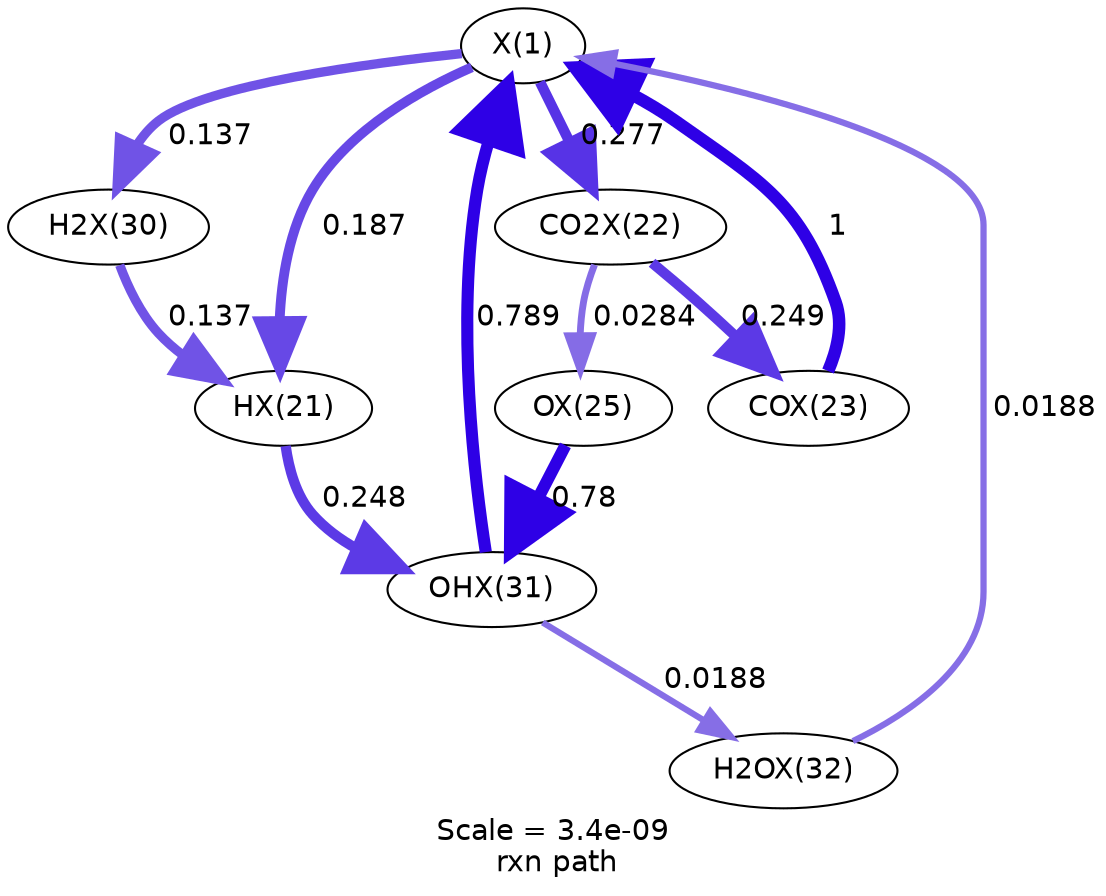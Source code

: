 digraph reaction_paths {
center=1;
s0 -> s1[fontname="Helvetica", penwidth=4.73, arrowsize=2.37, color="0.7, 0.687, 0.9"
, label=" 0.187"];
s0 -> s2[fontname="Helvetica", penwidth=5.03, arrowsize=2.52, color="0.7, 0.777, 0.9"
, label=" 0.277"];
s3 -> s0[fontname="Helvetica", penwidth=6, arrowsize=3, color="0.7, 1.5, 0.9"
, label=" 1"];
s11 -> s0[fontname="Helvetica", penwidth=5.82, arrowsize=2.91, color="0.7, 1.29, 0.9"
, label=" 0.789"];
s12 -> s0[fontname="Helvetica", penwidth=3, arrowsize=1.5, color="0.7, 0.519, 0.9"
, label=" 0.0188"];
s0 -> s10[fontname="Helvetica", penwidth=4.5, arrowsize=2.25, color="0.7, 0.637, 0.9"
, label=" 0.137"];
s1 -> s11[fontname="Helvetica", penwidth=4.95, arrowsize=2.47, color="0.7, 0.748, 0.9"
, label=" 0.248"];
s10 -> s1[fontname="Helvetica", penwidth=4.5, arrowsize=2.25, color="0.7, 0.637, 0.9"
, label=" 0.137"];
s2 -> s3[fontname="Helvetica", penwidth=4.95, arrowsize=2.48, color="0.7, 0.749, 0.9"
, label=" 0.249"];
s2 -> s5[fontname="Helvetica", penwidth=3.31, arrowsize=1.66, color="0.7, 0.528, 0.9"
, label=" 0.0284"];
s5 -> s11[fontname="Helvetica", penwidth=5.81, arrowsize=2.91, color="0.7, 1.28, 0.9"
, label=" 0.78"];
s11 -> s12[fontname="Helvetica", penwidth=3, arrowsize=1.5, color="0.7, 0.519, 0.9"
, label=" 0.0188"];
s0 [ fontname="Helvetica", label="X(1)"];
s1 [ fontname="Helvetica", label="HX(21)"];
s2 [ fontname="Helvetica", label="CO2X(22)"];
s3 [ fontname="Helvetica", label="COX(23)"];
s5 [ fontname="Helvetica", label="OX(25)"];
s10 [ fontname="Helvetica", label="H2X(30)"];
s11 [ fontname="Helvetica", label="OHX(31)"];
s12 [ fontname="Helvetica", label="H2OX(32)"];
 label = "Scale = 3.4e-09\l rxn path";
 fontname = "Helvetica";
}

